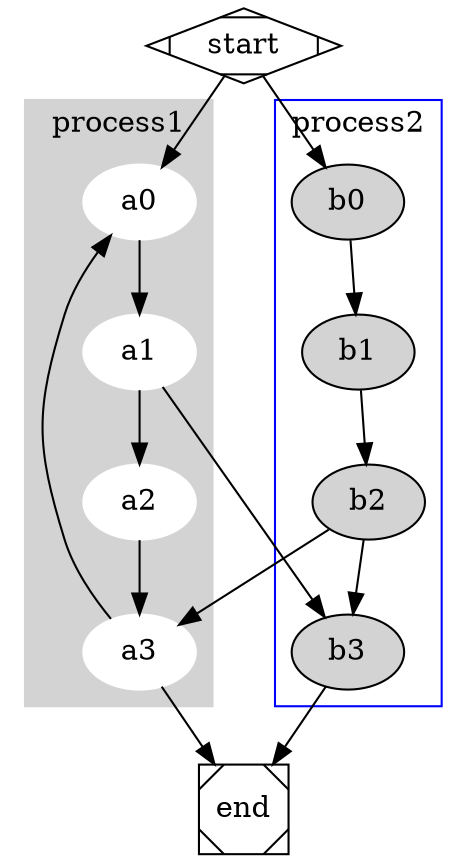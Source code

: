 digraph G{
    subgraph cluster1{
       node[style = filled, color = white]
       style = filled
       color = lightgrey
       a0 -> a1 -> a2 -> a3
       label = "process1"
    }

    subgraph cluster2{
        node[style = filled]
        color = blue
        b0 -> b1 -> b2 -> b3
        label = "process2"
    }
    start -> a0
    start -> b0
    a1 -> b3
    b2 -> a3
    a3 -> a0
    a3 -> end
    b3 -> end
    start[shape = Mdiamond]
    end[shape = Msquare]
}